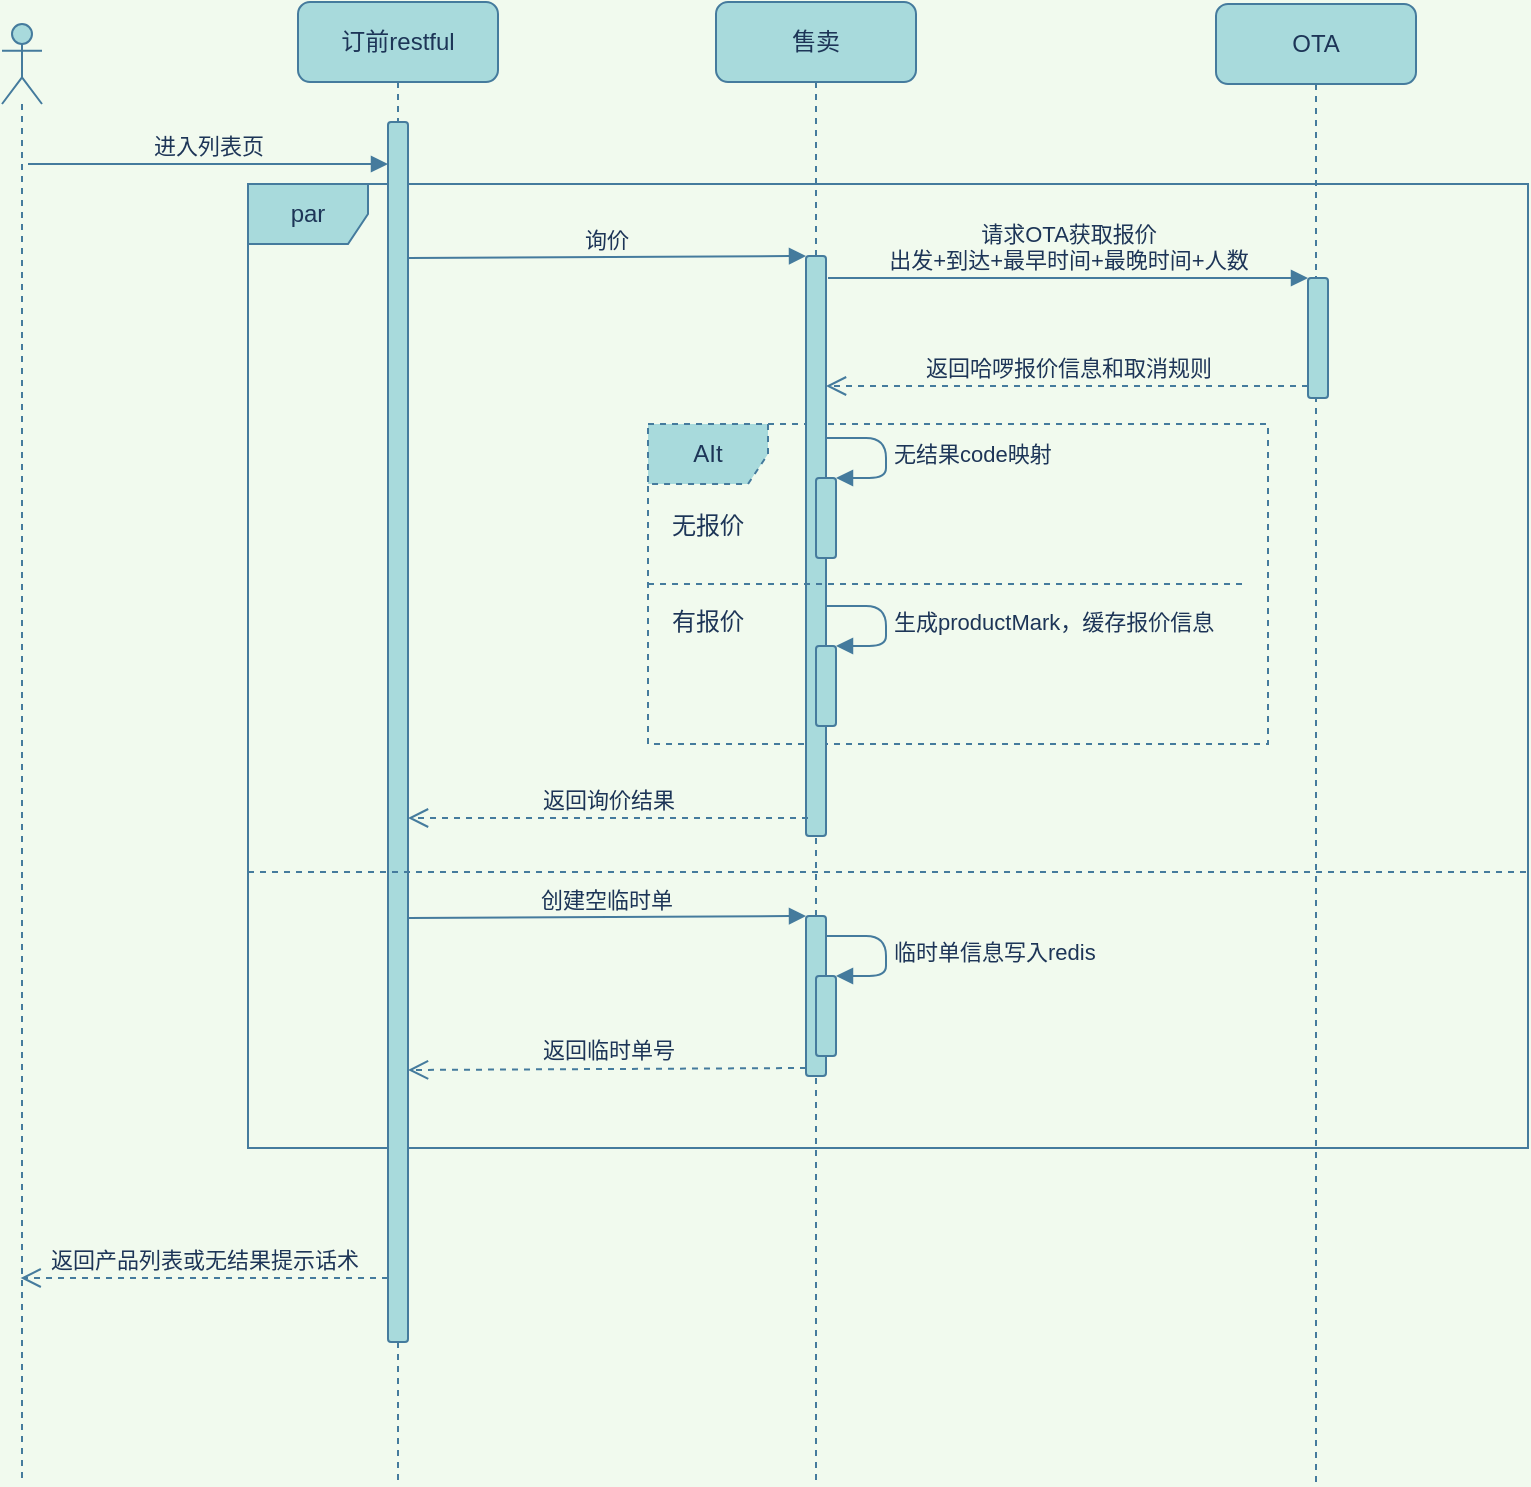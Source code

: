 <mxfile version="20.6.0" type="github">
  <diagram id="Vq-S5b-R2pcWZ0m__wl8" name="第 1 页">
    <mxGraphModel dx="1149" dy="605" grid="0" gridSize="10" guides="1" tooltips="1" connect="1" arrows="1" fold="1" page="1" pageScale="1" pageWidth="827" pageHeight="1169" background="#F1FAEE" math="0" shadow="0">
      <root>
        <mxCell id="0" />
        <mxCell id="1" parent="0" />
        <mxCell id="FukbFr3hFE8b34HeJpC8-36" value="AIt" style="shape=umlFrame;whiteSpace=wrap;html=1;dashed=1;rounded=1;fillColor=#A8DADC;strokeColor=#457B9D;fontColor=#1D3557;" vertex="1" parent="1">
          <mxGeometry x="360" y="270" width="310" height="160" as="geometry" />
        </mxCell>
        <mxCell id="FukbFr3hFE8b34HeJpC8-30" value="par" style="shape=umlFrame;whiteSpace=wrap;html=1;rounded=1;fillColor=#A8DADC;strokeColor=#457B9D;fontColor=#1D3557;" vertex="1" parent="1">
          <mxGeometry x="160" y="150" width="640" height="482" as="geometry" />
        </mxCell>
        <mxCell id="FukbFr3hFE8b34HeJpC8-1" value="订前restful" style="shape=umlLifeline;perimeter=lifelinePerimeter;whiteSpace=wrap;html=1;container=1;collapsible=0;recursiveResize=0;outlineConnect=0;rounded=1;fillColor=#A8DADC;strokeColor=#457B9D;fontColor=#1D3557;" vertex="1" parent="1">
          <mxGeometry x="185" y="59" width="100" height="741" as="geometry" />
        </mxCell>
        <mxCell id="FukbFr3hFE8b34HeJpC8-2" value="" style="html=1;points=[];perimeter=orthogonalPerimeter;rounded=1;fillColor=#A8DADC;strokeColor=#457B9D;fontColor=#1D3557;" vertex="1" parent="FukbFr3hFE8b34HeJpC8-1">
          <mxGeometry x="45" y="60" width="10" height="610" as="geometry" />
        </mxCell>
        <mxCell id="FukbFr3hFE8b34HeJpC8-3" value="售卖" style="shape=umlLifeline;perimeter=lifelinePerimeter;whiteSpace=wrap;html=1;container=1;collapsible=0;recursiveResize=0;outlineConnect=0;rounded=1;fillColor=#A8DADC;strokeColor=#457B9D;fontColor=#1D3557;" vertex="1" parent="1">
          <mxGeometry x="394" y="59" width="100" height="741" as="geometry" />
        </mxCell>
        <mxCell id="FukbFr3hFE8b34HeJpC8-8" value="" style="html=1;points=[];perimeter=orthogonalPerimeter;rounded=1;fillColor=#A8DADC;strokeColor=#457B9D;fontColor=#1D3557;" vertex="1" parent="FukbFr3hFE8b34HeJpC8-3">
          <mxGeometry x="45" y="127" width="10" height="290" as="geometry" />
        </mxCell>
        <mxCell id="FukbFr3hFE8b34HeJpC8-16" value="" style="html=1;points=[];perimeter=orthogonalPerimeter;rounded=1;fillColor=#A8DADC;strokeColor=#457B9D;fontColor=#1D3557;" vertex="1" parent="FukbFr3hFE8b34HeJpC8-3">
          <mxGeometry x="50" y="238" width="10" height="40" as="geometry" />
        </mxCell>
        <mxCell id="FukbFr3hFE8b34HeJpC8-17" value="无结果code映射" style="edgeStyle=orthogonalEdgeStyle;html=1;align=left;spacingLeft=2;endArrow=block;rounded=1;entryX=1;entryY=0;labelBackgroundColor=#F1FAEE;strokeColor=#457B9D;fontColor=#1D3557;" edge="1" target="FukbFr3hFE8b34HeJpC8-16" parent="FukbFr3hFE8b34HeJpC8-3">
          <mxGeometry relative="1" as="geometry">
            <mxPoint x="55" y="218" as="sourcePoint" />
            <Array as="points">
              <mxPoint x="85" y="218" />
            </Array>
          </mxGeometry>
        </mxCell>
        <mxCell id="FukbFr3hFE8b34HeJpC8-20" value="" style="html=1;points=[];perimeter=orthogonalPerimeter;rounded=1;fillColor=#A8DADC;strokeColor=#457B9D;fontColor=#1D3557;" vertex="1" parent="FukbFr3hFE8b34HeJpC8-3">
          <mxGeometry x="50" y="322" width="10" height="40" as="geometry" />
        </mxCell>
        <mxCell id="FukbFr3hFE8b34HeJpC8-21" value="生成productMark，缓存报价信息" style="edgeStyle=orthogonalEdgeStyle;html=1;align=left;spacingLeft=2;endArrow=block;rounded=1;entryX=1;entryY=0;labelBackgroundColor=#F1FAEE;strokeColor=#457B9D;fontColor=#1D3557;" edge="1" target="FukbFr3hFE8b34HeJpC8-20" parent="FukbFr3hFE8b34HeJpC8-3">
          <mxGeometry relative="1" as="geometry">
            <mxPoint x="55" y="302" as="sourcePoint" />
            <Array as="points">
              <mxPoint x="85" y="302" />
            </Array>
          </mxGeometry>
        </mxCell>
        <mxCell id="FukbFr3hFE8b34HeJpC8-25" value="" style="html=1;points=[];perimeter=orthogonalPerimeter;rounded=1;fillColor=#A8DADC;strokeColor=#457B9D;fontColor=#1D3557;" vertex="1" parent="FukbFr3hFE8b34HeJpC8-3">
          <mxGeometry x="45" y="457" width="10" height="80" as="geometry" />
        </mxCell>
        <mxCell id="FukbFr3hFE8b34HeJpC8-28" value="" style="html=1;points=[];perimeter=orthogonalPerimeter;rounded=1;fillColor=#A8DADC;strokeColor=#457B9D;fontColor=#1D3557;" vertex="1" parent="FukbFr3hFE8b34HeJpC8-3">
          <mxGeometry x="50" y="487" width="10" height="40" as="geometry" />
        </mxCell>
        <mxCell id="FukbFr3hFE8b34HeJpC8-29" value="临时单信息写入redis" style="edgeStyle=orthogonalEdgeStyle;html=1;align=left;spacingLeft=2;endArrow=block;rounded=1;entryX=1;entryY=0;labelBackgroundColor=#F1FAEE;strokeColor=#457B9D;fontColor=#1D3557;" edge="1" target="FukbFr3hFE8b34HeJpC8-28" parent="FukbFr3hFE8b34HeJpC8-3">
          <mxGeometry relative="1" as="geometry">
            <mxPoint x="55" y="467" as="sourcePoint" />
            <Array as="points">
              <mxPoint x="85" y="467" />
            </Array>
          </mxGeometry>
        </mxCell>
        <mxCell id="FukbFr3hFE8b34HeJpC8-5" value="OTA" style="shape=umlLifeline;perimeter=lifelinePerimeter;whiteSpace=wrap;html=1;container=1;collapsible=0;recursiveResize=0;outlineConnect=0;rounded=1;fillColor=#A8DADC;strokeColor=#457B9D;fontColor=#1D3557;" vertex="1" parent="1">
          <mxGeometry x="644" y="60" width="100" height="740" as="geometry" />
        </mxCell>
        <mxCell id="FukbFr3hFE8b34HeJpC8-12" value="" style="html=1;points=[];perimeter=orthogonalPerimeter;rounded=1;fillColor=#A8DADC;strokeColor=#457B9D;fontColor=#1D3557;" vertex="1" parent="FukbFr3hFE8b34HeJpC8-5">
          <mxGeometry x="46" y="137" width="10" height="60" as="geometry" />
        </mxCell>
        <mxCell id="FukbFr3hFE8b34HeJpC8-7" value="" style="shape=umlLifeline;participant=umlActor;perimeter=lifelinePerimeter;whiteSpace=wrap;html=1;container=1;collapsible=0;recursiveResize=0;verticalAlign=top;spacingTop=36;outlineConnect=0;rounded=1;fillColor=#A8DADC;strokeColor=#457B9D;fontColor=#1D3557;" vertex="1" parent="1">
          <mxGeometry x="37" y="70" width="20" height="730" as="geometry" />
        </mxCell>
        <mxCell id="FukbFr3hFE8b34HeJpC8-9" value="询价" style="html=1;verticalAlign=bottom;endArrow=block;entryX=0;entryY=0;rounded=1;labelBackgroundColor=#F1FAEE;strokeColor=#457B9D;fontColor=#1D3557;" edge="1" target="FukbFr3hFE8b34HeJpC8-8" parent="1">
          <mxGeometry relative="1" as="geometry">
            <mxPoint x="240" y="187" as="sourcePoint" />
          </mxGeometry>
        </mxCell>
        <object label="请求OTA获取报价&lt;br&gt;出发+到达+最早时间+最晚时间+人数" id="FukbFr3hFE8b34HeJpC8-13">
          <mxCell style="html=1;verticalAlign=bottom;endArrow=block;entryX=0;entryY=0;rounded=1;labelBackgroundColor=#F1FAEE;strokeColor=#457B9D;fontColor=#1D3557;" edge="1" target="FukbFr3hFE8b34HeJpC8-12" parent="1">
            <mxGeometry relative="1" as="geometry">
              <mxPoint x="450" y="197" as="sourcePoint" />
            </mxGeometry>
          </mxCell>
        </object>
        <mxCell id="FukbFr3hFE8b34HeJpC8-14" value="返回哈啰报价信息和取消规则" style="html=1;verticalAlign=bottom;endArrow=open;dashed=1;endSize=8;rounded=1;movable=1;resizable=1;rotatable=1;deletable=1;editable=1;connectable=1;labelBackgroundColor=#F1FAEE;strokeColor=#457B9D;fontColor=#1D3557;" edge="1" parent="1">
          <mxGeometry relative="1" as="geometry">
            <mxPoint x="449" y="251" as="targetPoint" />
            <mxPoint x="690" y="251" as="sourcePoint" />
          </mxGeometry>
        </mxCell>
        <mxCell id="FukbFr3hFE8b34HeJpC8-24" value="返回询价结果" style="html=1;verticalAlign=bottom;endArrow=open;dashed=1;endSize=8;rounded=1;labelBackgroundColor=#F1FAEE;strokeColor=#457B9D;fontColor=#1D3557;" edge="1" parent="1">
          <mxGeometry relative="1" as="geometry">
            <mxPoint x="440" y="467" as="sourcePoint" />
            <mxPoint x="240" y="467" as="targetPoint" />
          </mxGeometry>
        </mxCell>
        <mxCell id="FukbFr3hFE8b34HeJpC8-26" value="创建空临时单" style="html=1;verticalAlign=bottom;endArrow=block;entryX=0;entryY=0;rounded=1;labelBackgroundColor=#F1FAEE;strokeColor=#457B9D;fontColor=#1D3557;" edge="1" target="FukbFr3hFE8b34HeJpC8-25" parent="1">
          <mxGeometry relative="1" as="geometry">
            <mxPoint x="240" y="517" as="sourcePoint" />
          </mxGeometry>
        </mxCell>
        <mxCell id="FukbFr3hFE8b34HeJpC8-27" value="返回临时单号" style="html=1;verticalAlign=bottom;endArrow=open;dashed=1;endSize=8;exitX=0;exitY=0.95;rounded=1;labelBackgroundColor=#F1FAEE;strokeColor=#457B9D;fontColor=#1D3557;" edge="1" source="FukbFr3hFE8b34HeJpC8-25" parent="1">
          <mxGeometry relative="1" as="geometry">
            <mxPoint x="240" y="593" as="targetPoint" />
          </mxGeometry>
        </mxCell>
        <mxCell id="FukbFr3hFE8b34HeJpC8-31" value="" style="line;strokeWidth=1;fillColor=none;align=left;verticalAlign=middle;spacingTop=-1;spacingLeft=3;spacingRight=3;rotatable=0;labelPosition=right;points=[];portConstraint=eastwest;dashed=1;rounded=1;labelBackgroundColor=#F1FAEE;strokeColor=#457B9D;fontColor=#1D3557;" vertex="1" parent="1">
          <mxGeometry x="160" y="490" width="640" height="8" as="geometry" />
        </mxCell>
        <mxCell id="FukbFr3hFE8b34HeJpC8-33" value="进入列表页" style="html=1;verticalAlign=bottom;endArrow=block;rounded=1;labelBackgroundColor=#F1FAEE;strokeColor=#457B9D;fontColor=#1D3557;" edge="1" parent="1">
          <mxGeometry width="80" relative="1" as="geometry">
            <mxPoint x="50" y="140" as="sourcePoint" />
            <mxPoint x="230" y="140" as="targetPoint" />
          </mxGeometry>
        </mxCell>
        <mxCell id="FukbFr3hFE8b34HeJpC8-35" value="返回产品列表或无结果提示话术" style="html=1;verticalAlign=bottom;endArrow=open;dashed=1;endSize=8;rounded=1;labelBackgroundColor=#F1FAEE;strokeColor=#457B9D;fontColor=#1D3557;" edge="1" parent="1">
          <mxGeometry relative="1" as="geometry">
            <mxPoint x="230" y="697" as="sourcePoint" />
            <mxPoint x="46.324" y="697" as="targetPoint" />
          </mxGeometry>
        </mxCell>
        <mxCell id="FukbFr3hFE8b34HeJpC8-37" value="" style="line;strokeWidth=1;fillColor=none;align=left;verticalAlign=middle;spacingTop=-1;spacingLeft=3;spacingRight=3;rotatable=0;labelPosition=right;points=[];portConstraint=eastwest;dashed=1;rounded=1;labelBackgroundColor=#F1FAEE;strokeColor=#457B9D;fontColor=#1D3557;" vertex="1" parent="1">
          <mxGeometry x="360" y="346" width="300" height="8" as="geometry" />
        </mxCell>
        <mxCell id="FukbFr3hFE8b34HeJpC8-38" value="无报价" style="text;html=1;strokeColor=none;fillColor=none;align=center;verticalAlign=middle;whiteSpace=wrap;rounded=1;dashed=1;fontColor=#1D3557;" vertex="1" parent="1">
          <mxGeometry x="360" y="306" width="60" height="30" as="geometry" />
        </mxCell>
        <mxCell id="FukbFr3hFE8b34HeJpC8-39" value="有报价" style="text;html=1;strokeColor=none;fillColor=none;align=center;verticalAlign=middle;whiteSpace=wrap;rounded=1;dashed=1;fontColor=#1D3557;" vertex="1" parent="1">
          <mxGeometry x="360" y="354" width="60" height="30" as="geometry" />
        </mxCell>
      </root>
    </mxGraphModel>
  </diagram>
</mxfile>
